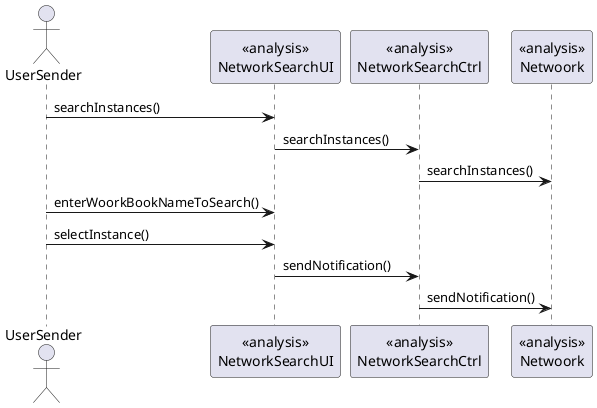 @startuml doc-files/draft_network_search.png
 actor UserSender as User
 participant "<<analysis>>\nNetworkSearchUI" as UI
 participant "<<analysis>>\nNetworkSearchCtrl" as ctrl
 participant "<<analysis>>\nNetwoork" as net
User -> UI : searchInstances()
UI -> ctrl : searchInstances()
ctrl -> net : searchInstances()
User -> UI : enterWoorkBookNameToSearch()
User -> UI : selectInstance()
UI -> ctrl : sendNotification()
ctrl -> net : sendNotification()
@enduml